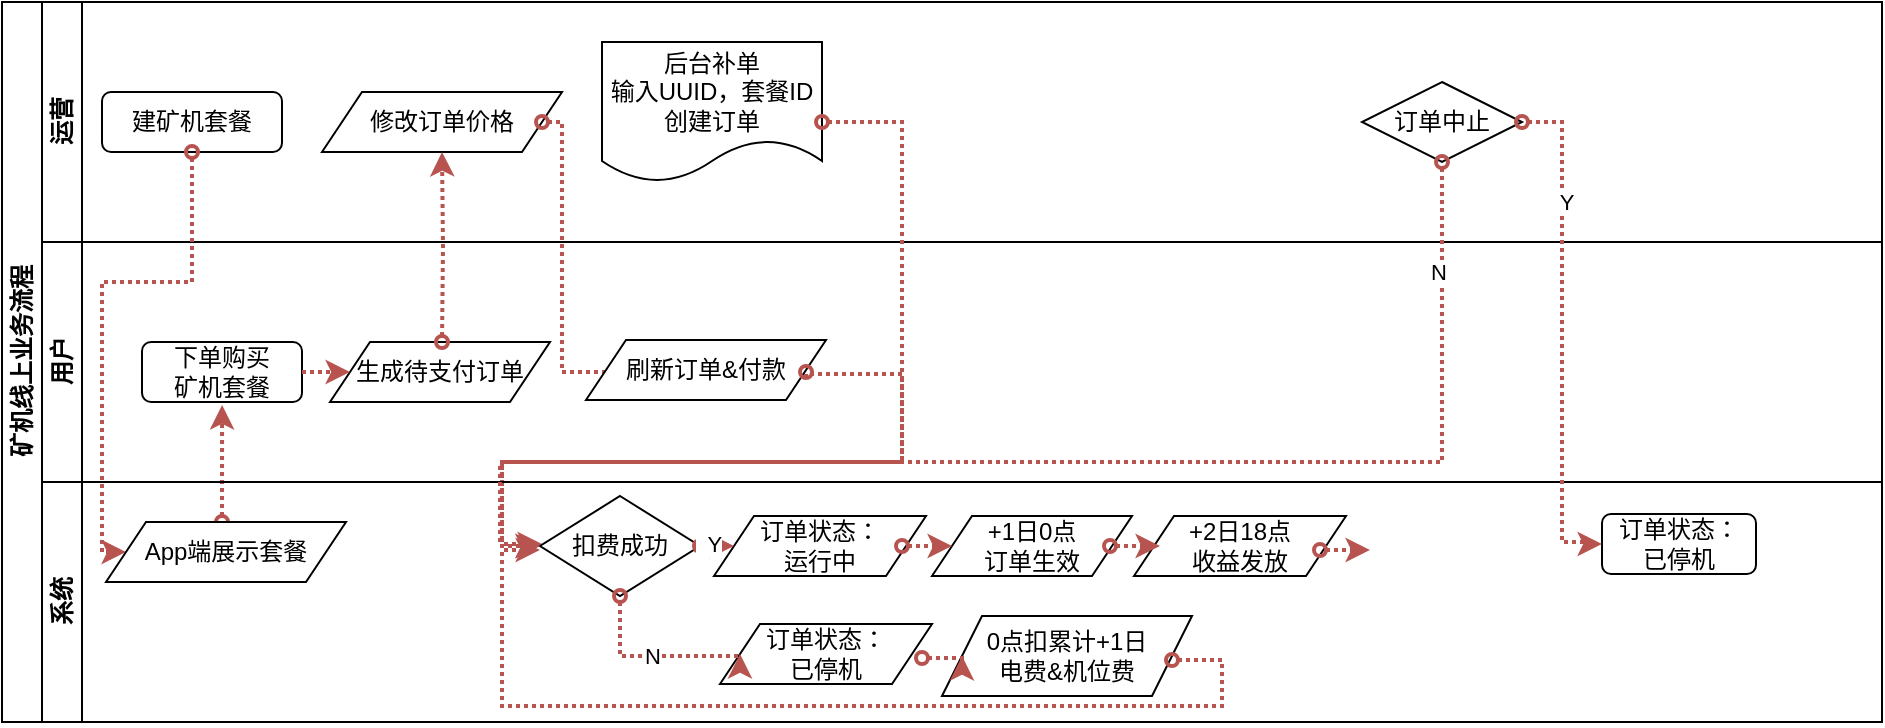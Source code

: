<mxfile version="22.0.4" type="github">
  <diagram id="prtHgNgQTEPvFCAcTncT" name="Page-1">
    <mxGraphModel dx="954" dy="537" grid="1" gridSize="10" guides="1" tooltips="1" connect="1" arrows="1" fold="1" page="1" pageScale="1" pageWidth="827" pageHeight="1169" math="0" shadow="0">
      <root>
        <mxCell id="0" />
        <mxCell id="1" parent="0" />
        <mxCell id="dNxyNK7c78bLwvsdeMH5-19" value="矿机线上业务流程" style="swimlane;html=1;childLayout=stackLayout;resizeParent=1;resizeParentMax=0;horizontal=0;startSize=20;horizontalStack=0;" parent="1" vertex="1">
          <mxGeometry x="40" y="40" width="940" height="360" as="geometry" />
        </mxCell>
        <mxCell id="dNxyNK7c78bLwvsdeMH5-20" value="运营" style="swimlane;html=1;startSize=20;horizontal=0;" parent="dNxyNK7c78bLwvsdeMH5-19" vertex="1">
          <mxGeometry x="20" width="920" height="120" as="geometry" />
        </mxCell>
        <mxCell id="eJ8lgUgesERh-Eou_Fsk-1" value="建矿机套餐" style="rounded=1;whiteSpace=wrap;html=1;" parent="dNxyNK7c78bLwvsdeMH5-20" vertex="1">
          <mxGeometry x="30" y="45" width="90" height="30" as="geometry" />
        </mxCell>
        <mxCell id="eJ8lgUgesERh-Eou_Fsk-6" value="修改订单价格" style="shape=parallelogram;perimeter=parallelogramPerimeter;whiteSpace=wrap;html=1;fixedSize=1;" parent="dNxyNK7c78bLwvsdeMH5-20" vertex="1">
          <mxGeometry x="140" y="45" width="120" height="30" as="geometry" />
        </mxCell>
        <mxCell id="eJ8lgUgesERh-Eou_Fsk-11" value="后台补单&lt;br&gt;输入UUID，套餐ID 创建订单" style="shape=document;whiteSpace=wrap;html=1;boundedLbl=1;" parent="dNxyNK7c78bLwvsdeMH5-20" vertex="1">
          <mxGeometry x="280" y="20" width="110" height="70" as="geometry" />
        </mxCell>
        <mxCell id="eJ8lgUgesERh-Eou_Fsk-24" value="" style="edgeStyle=orthogonalEdgeStyle;rounded=0;orthogonalLoop=1;jettySize=auto;html=1;strokeWidth=2;fillColor=#f8cecc;strokeColor=#b85450;dashed=1;dashPattern=1 1;entryX=0;entryY=0.5;entryDx=0;entryDy=0;startArrow=oval;startFill=0;" parent="dNxyNK7c78bLwvsdeMH5-20" target="eJ8lgUgesERh-Eou_Fsk-7" edge="1">
          <mxGeometry relative="1" as="geometry">
            <mxPoint x="250" y="60" as="sourcePoint" />
            <mxPoint x="280" y="195" as="targetPoint" />
            <Array as="points">
              <mxPoint x="260" y="60" />
              <mxPoint x="260" y="185" />
            </Array>
          </mxGeometry>
        </mxCell>
        <mxCell id="F9DmgFNN-CSLchGyO8Tj-16" value="订单中止" style="rhombus;whiteSpace=wrap;html=1;" vertex="1" parent="dNxyNK7c78bLwvsdeMH5-20">
          <mxGeometry x="660" y="40" width="80" height="40" as="geometry" />
        </mxCell>
        <mxCell id="dNxyNK7c78bLwvsdeMH5-21" value="用户" style="swimlane;html=1;startSize=20;horizontal=0;" parent="dNxyNK7c78bLwvsdeMH5-19" vertex="1">
          <mxGeometry x="20" y="120" width="920" height="120" as="geometry" />
        </mxCell>
        <mxCell id="eJ8lgUgesERh-Eou_Fsk-2" value="下单购买&lt;br&gt;矿机套餐" style="rounded=1;whiteSpace=wrap;html=1;" parent="dNxyNK7c78bLwvsdeMH5-21" vertex="1">
          <mxGeometry x="50" y="50" width="80" height="30" as="geometry" />
        </mxCell>
        <mxCell id="eJ8lgUgesERh-Eou_Fsk-5" value="生成待支付订单" style="shape=parallelogram;perimeter=parallelogramPerimeter;whiteSpace=wrap;html=1;fixedSize=1;" parent="dNxyNK7c78bLwvsdeMH5-21" vertex="1">
          <mxGeometry x="144" y="50" width="110" height="30" as="geometry" />
        </mxCell>
        <mxCell id="eJ8lgUgesERh-Eou_Fsk-7" value="刷新订单&amp;amp;付款" style="shape=parallelogram;perimeter=parallelogramPerimeter;whiteSpace=wrap;html=1;fixedSize=1;" parent="dNxyNK7c78bLwvsdeMH5-21" vertex="1">
          <mxGeometry x="272" y="49" width="120" height="30" as="geometry" />
        </mxCell>
        <mxCell id="eJ8lgUgesERh-Eou_Fsk-21" value="" style="edgeStyle=orthogonalEdgeStyle;rounded=0;orthogonalLoop=1;jettySize=auto;html=1;strokeWidth=2;fillColor=#f8cecc;strokeColor=#b85450;dashed=1;dashPattern=1 1;entryX=0;entryY=0.5;entryDx=0;entryDy=0;exitX=1;exitY=0.5;exitDx=0;exitDy=0;" parent="dNxyNK7c78bLwvsdeMH5-21" source="eJ8lgUgesERh-Eou_Fsk-2" target="eJ8lgUgesERh-Eou_Fsk-5" edge="1">
          <mxGeometry relative="1" as="geometry">
            <mxPoint x="99" y="174" as="sourcePoint" />
            <mxPoint x="99" y="84" as="targetPoint" />
            <Array as="points" />
          </mxGeometry>
        </mxCell>
        <mxCell id="F9DmgFNN-CSLchGyO8Tj-4" value="" style="edgeStyle=orthogonalEdgeStyle;rounded=0;orthogonalLoop=1;jettySize=auto;html=1;strokeWidth=2;fillColor=#f8cecc;strokeColor=#b85450;dashed=1;dashPattern=1 1;startArrow=oval;startFill=0;entryX=0;entryY=0.5;entryDx=0;entryDy=0;" edge="1" parent="dNxyNK7c78bLwvsdeMH5-19" target="F9DmgFNN-CSLchGyO8Tj-7">
          <mxGeometry relative="1" as="geometry">
            <mxPoint x="410" y="60" as="sourcePoint" />
            <mxPoint x="269" y="282" as="targetPoint" />
            <Array as="points">
              <mxPoint x="450" y="60" />
              <mxPoint x="450" y="230" />
              <mxPoint x="250" y="230" />
              <mxPoint x="250" y="272" />
            </Array>
          </mxGeometry>
        </mxCell>
        <mxCell id="eJ8lgUgesERh-Eou_Fsk-26" value="" style="edgeStyle=orthogonalEdgeStyle;rounded=0;orthogonalLoop=1;jettySize=auto;html=1;strokeWidth=2;fillColor=#f8cecc;strokeColor=#b85450;dashed=1;dashPattern=1 1;startArrow=oval;startFill=0;exitX=1;exitY=0.5;exitDx=0;exitDy=0;" parent="dNxyNK7c78bLwvsdeMH5-19" edge="1">
          <mxGeometry relative="1" as="geometry">
            <mxPoint x="402" y="185" as="sourcePoint" />
            <mxPoint x="270" y="271" as="targetPoint" />
            <Array as="points">
              <mxPoint x="402" y="186" />
              <mxPoint x="450" y="186" />
              <mxPoint x="450" y="230" />
              <mxPoint x="250" y="230" />
              <mxPoint x="250" y="271" />
            </Array>
          </mxGeometry>
        </mxCell>
        <mxCell id="eJ8lgUgesERh-Eou_Fsk-17" value="" style="edgeStyle=orthogonalEdgeStyle;rounded=0;orthogonalLoop=1;jettySize=auto;html=1;entryX=0;entryY=0.5;entryDx=0;entryDy=0;fillColor=#f8cecc;strokeColor=#b85450;strokeWidth=2;startArrow=oval;startFill=0;dashed=1;dashPattern=1 1;" parent="dNxyNK7c78bLwvsdeMH5-19" source="eJ8lgUgesERh-Eou_Fsk-1" target="eJ8lgUgesERh-Eou_Fsk-16" edge="1">
          <mxGeometry relative="1" as="geometry">
            <Array as="points">
              <mxPoint x="95" y="140" />
              <mxPoint x="50" y="140" />
              <mxPoint x="50" y="275" />
            </Array>
          </mxGeometry>
        </mxCell>
        <mxCell id="eJ8lgUgesERh-Eou_Fsk-19" value="" style="edgeStyle=orthogonalEdgeStyle;rounded=0;orthogonalLoop=1;jettySize=auto;html=1;strokeWidth=2;fillColor=#f8cecc;strokeColor=#b85450;dashed=1;dashPattern=1 1;startArrow=oval;startFill=0;entryX=0.613;entryY=1.05;entryDx=0;entryDy=0;entryPerimeter=0;" parent="dNxyNK7c78bLwvsdeMH5-19" edge="1">
          <mxGeometry relative="1" as="geometry">
            <mxPoint x="110" y="260" as="sourcePoint" />
            <mxPoint x="110.04" y="201.5" as="targetPoint" />
            <Array as="points" />
          </mxGeometry>
        </mxCell>
        <mxCell id="dNxyNK7c78bLwvsdeMH5-22" value="系统" style="swimlane;html=1;startSize=20;horizontal=0;" parent="dNxyNK7c78bLwvsdeMH5-19" vertex="1">
          <mxGeometry x="20" y="240" width="920" height="120" as="geometry" />
        </mxCell>
        <mxCell id="eJ8lgUgesERh-Eou_Fsk-16" value="App端展示套餐" style="shape=parallelogram;perimeter=parallelogramPerimeter;whiteSpace=wrap;html=1;fixedSize=1;" parent="dNxyNK7c78bLwvsdeMH5-22" vertex="1">
          <mxGeometry x="32" y="20" width="120" height="30" as="geometry" />
        </mxCell>
        <mxCell id="F9DmgFNN-CSLchGyO8Tj-7" value="扣费成功" style="rhombus;whiteSpace=wrap;html=1;" vertex="1" parent="dNxyNK7c78bLwvsdeMH5-22">
          <mxGeometry x="249" y="7" width="80" height="50" as="geometry" />
        </mxCell>
        <mxCell id="F9DmgFNN-CSLchGyO8Tj-9" value="订单状态：&lt;br&gt;运行中" style="shape=parallelogram;perimeter=parallelogramPerimeter;whiteSpace=wrap;html=1;fixedSize=1;" vertex="1" parent="dNxyNK7c78bLwvsdeMH5-22">
          <mxGeometry x="336" y="17" width="106" height="30" as="geometry" />
        </mxCell>
        <mxCell id="F9DmgFNN-CSLchGyO8Tj-10" value="订单状态：&lt;br&gt;已停机" style="shape=parallelogram;perimeter=parallelogramPerimeter;whiteSpace=wrap;html=1;fixedSize=1;" vertex="1" parent="dNxyNK7c78bLwvsdeMH5-22">
          <mxGeometry x="339" y="71" width="106" height="30" as="geometry" />
        </mxCell>
        <mxCell id="F9DmgFNN-CSLchGyO8Tj-12" value="0点扣累计+1日&lt;br style=&quot;--tw-border-spacing-x: 0; --tw-border-spacing-y: 0; --tw-translate-x: 0; --tw-translate-y: 0; --tw-rotate: 0; --tw-skew-x: 0; --tw-skew-y: 0; --tw-scale-x: 1; --tw-scale-y: 1; --tw-pan-x: ; --tw-pan-y: ; --tw-pinch-zoom: ; --tw-scroll-snap-strictness: proximity; --tw-gradient-from-position: ; --tw-gradient-via-position: ; --tw-gradient-to-position: ; --tw-ordinal: ; --tw-slashed-zero: ; --tw-numeric-figure: ; --tw-numeric-spacing: ; --tw-numeric-fraction: ; --tw-ring-inset: ; --tw-ring-offset-width: 0px; --tw-ring-offset-color: #fff; --tw-ring-color: rgb(59 130 246 / .5); --tw-ring-offset-shadow: 0 0 #0000; --tw-ring-shadow: 0 0 #0000; --tw-shadow: 0 0 #0000; --tw-shadow-colored: 0 0 #0000; --tw-blur: ; --tw-brightness: ; --tw-contrast: ; --tw-grayscale: ; --tw-hue-rotate: ; --tw-invert: ; --tw-saturate: ; --tw-sepia: ; --tw-drop-shadow: ; --tw-backdrop-blur: ; --tw-backdrop-brightness: ; --tw-backdrop-contrast: ; --tw-backdrop-grayscale: ; --tw-backdrop-hue-rotate: ; --tw-backdrop-invert: ; --tw-backdrop-opacity: ; --tw-backdrop-saturate: ; --tw-backdrop-sepia: ; border-color: var(--border-color);&quot;&gt;电费&amp;amp;机位费" style="shape=parallelogram;perimeter=parallelogramPerimeter;whiteSpace=wrap;html=1;fixedSize=1;" vertex="1" parent="dNxyNK7c78bLwvsdeMH5-22">
          <mxGeometry x="450" y="67" width="125" height="40" as="geometry" />
        </mxCell>
        <mxCell id="F9DmgFNN-CSLchGyO8Tj-14" value="+1日0点&lt;br&gt;订单生效" style="shape=parallelogram;perimeter=parallelogramPerimeter;whiteSpace=wrap;html=1;fixedSize=1;" vertex="1" parent="dNxyNK7c78bLwvsdeMH5-22">
          <mxGeometry x="445" y="17" width="100" height="30" as="geometry" />
        </mxCell>
        <mxCell id="F9DmgFNN-CSLchGyO8Tj-15" value="+2日18点&lt;br&gt;收益发放" style="shape=parallelogram;perimeter=parallelogramPerimeter;whiteSpace=wrap;html=1;fixedSize=1;" vertex="1" parent="dNxyNK7c78bLwvsdeMH5-22">
          <mxGeometry x="546" y="17" width="106" height="30" as="geometry" />
        </mxCell>
        <mxCell id="F9DmgFNN-CSLchGyO8Tj-17" value="" style="edgeStyle=orthogonalEdgeStyle;rounded=0;orthogonalLoop=1;jettySize=auto;html=1;strokeWidth=2;fillColor=#f8cecc;strokeColor=#b85450;dashed=1;dashPattern=1 1;startArrow=oval;startFill=0;exitX=1;exitY=0.5;exitDx=0;exitDy=0;entryX=0;entryY=0.5;entryDx=0;entryDy=0;" edge="1" parent="dNxyNK7c78bLwvsdeMH5-22" source="F9DmgFNN-CSLchGyO8Tj-7" target="F9DmgFNN-CSLchGyO8Tj-9">
          <mxGeometry relative="1" as="geometry">
            <mxPoint x="346" y="32" as="sourcePoint" />
            <mxPoint x="210" y="-58" as="targetPoint" />
            <Array as="points" />
          </mxGeometry>
        </mxCell>
        <mxCell id="F9DmgFNN-CSLchGyO8Tj-32" value="&amp;nbsp; Y" style="edgeLabel;html=1;align=center;verticalAlign=middle;resizable=0;points=[];" vertex="1" connectable="0" parent="F9DmgFNN-CSLchGyO8Tj-17">
          <mxGeometry x="-0.529" y="1" relative="1" as="geometry">
            <mxPoint as="offset" />
          </mxGeometry>
        </mxCell>
        <mxCell id="F9DmgFNN-CSLchGyO8Tj-21" value="订单状态：&lt;br style=&quot;--tw-border-spacing-x: 0; --tw-border-spacing-y: 0; --tw-translate-x: 0; --tw-translate-y: 0; --tw-rotate: 0; --tw-skew-x: 0; --tw-skew-y: 0; --tw-scale-x: 1; --tw-scale-y: 1; --tw-pan-x: ; --tw-pan-y: ; --tw-pinch-zoom: ; --tw-scroll-snap-strictness: proximity; --tw-gradient-from-position: ; --tw-gradient-via-position: ; --tw-gradient-to-position: ; --tw-ordinal: ; --tw-slashed-zero: ; --tw-numeric-figure: ; --tw-numeric-spacing: ; --tw-numeric-fraction: ; --tw-ring-inset: ; --tw-ring-offset-width: 0px; --tw-ring-offset-color: #fff; --tw-ring-color: rgb(59 130 246 / .5); --tw-ring-offset-shadow: 0 0 #0000; --tw-ring-shadow: 0 0 #0000; --tw-shadow: 0 0 #0000; --tw-shadow-colored: 0 0 #0000; --tw-blur: ; --tw-brightness: ; --tw-contrast: ; --tw-grayscale: ; --tw-hue-rotate: ; --tw-invert: ; --tw-saturate: ; --tw-sepia: ; --tw-drop-shadow: ; --tw-backdrop-blur: ; --tw-backdrop-brightness: ; --tw-backdrop-contrast: ; --tw-backdrop-grayscale: ; --tw-backdrop-hue-rotate: ; --tw-backdrop-invert: ; --tw-backdrop-opacity: ; --tw-backdrop-saturate: ; --tw-backdrop-sepia: ; border-color: var(--border-color);&quot;&gt;已停机" style="rounded=1;whiteSpace=wrap;html=1;" vertex="1" parent="dNxyNK7c78bLwvsdeMH5-22">
          <mxGeometry x="780" y="16" width="77" height="30" as="geometry" />
        </mxCell>
        <mxCell id="F9DmgFNN-CSLchGyO8Tj-23" value="N" style="edgeStyle=orthogonalEdgeStyle;rounded=0;orthogonalLoop=1;jettySize=auto;html=1;strokeWidth=2;fillColor=#f8cecc;strokeColor=#b85450;dashed=1;dashPattern=1 1;startArrow=oval;startFill=0;exitX=0.5;exitY=1;exitDx=0;exitDy=0;entryX=0;entryY=0.5;entryDx=0;entryDy=0;" edge="1" parent="dNxyNK7c78bLwvsdeMH5-22" source="F9DmgFNN-CSLchGyO8Tj-7" target="F9DmgFNN-CSLchGyO8Tj-10">
          <mxGeometry relative="1" as="geometry">
            <mxPoint x="339" y="42" as="sourcePoint" />
            <mxPoint x="356" y="42" as="targetPoint" />
            <Array as="points">
              <mxPoint x="289" y="87" />
            </Array>
          </mxGeometry>
        </mxCell>
        <mxCell id="F9DmgFNN-CSLchGyO8Tj-27" value="" style="edgeStyle=orthogonalEdgeStyle;rounded=0;orthogonalLoop=1;jettySize=auto;html=1;strokeWidth=2;fillColor=#f8cecc;strokeColor=#b85450;dashed=1;dashPattern=1 1;startArrow=oval;startFill=0;exitX=1;exitY=0.5;exitDx=0;exitDy=0;entryX=0;entryY=0.5;entryDx=0;entryDy=0;" edge="1" parent="dNxyNK7c78bLwvsdeMH5-22">
          <mxGeometry relative="1" as="geometry">
            <mxPoint x="565" y="89" as="sourcePoint" />
            <mxPoint x="249" y="34" as="targetPoint" />
            <Array as="points">
              <mxPoint x="590" y="89" />
              <mxPoint x="590" y="112" />
              <mxPoint x="230" y="112" />
              <mxPoint x="230" y="34" />
            </Array>
          </mxGeometry>
        </mxCell>
        <mxCell id="F9DmgFNN-CSLchGyO8Tj-31" value="" style="edgeStyle=orthogonalEdgeStyle;rounded=0;orthogonalLoop=1;jettySize=auto;html=1;strokeWidth=2;fillColor=#f8cecc;strokeColor=#b85450;dashed=1;dashPattern=1 1;startArrow=oval;startFill=0;entryX=0;entryY=0.5;entryDx=0;entryDy=0;exitX=0.5;exitY=1;exitDx=0;exitDy=0;" edge="1" parent="dNxyNK7c78bLwvsdeMH5-19" source="F9DmgFNN-CSLchGyO8Tj-16" target="F9DmgFNN-CSLchGyO8Tj-7">
          <mxGeometry relative="1" as="geometry">
            <mxPoint x="720" y="100" as="sourcePoint" />
            <mxPoint x="270" y="270" as="targetPoint" />
            <Array as="points">
              <mxPoint x="720" y="230" />
              <mxPoint x="249" y="230" />
              <mxPoint x="249" y="272" />
            </Array>
          </mxGeometry>
        </mxCell>
        <mxCell id="F9DmgFNN-CSLchGyO8Tj-33" value="N" style="edgeLabel;html=1;align=center;verticalAlign=middle;resizable=0;points=[];" vertex="1" connectable="0" parent="F9DmgFNN-CSLchGyO8Tj-31">
          <mxGeometry x="-0.84" y="-2" relative="1" as="geometry">
            <mxPoint as="offset" />
          </mxGeometry>
        </mxCell>
        <mxCell id="F9DmgFNN-CSLchGyO8Tj-22" value="" style="edgeStyle=orthogonalEdgeStyle;rounded=0;orthogonalLoop=1;jettySize=auto;html=1;strokeWidth=2;fillColor=#f8cecc;strokeColor=#b85450;dashed=1;dashPattern=1 1;startArrow=oval;startFill=0;exitX=1;exitY=0.5;exitDx=0;exitDy=0;entryX=0;entryY=0.5;entryDx=0;entryDy=0;" edge="1" parent="dNxyNK7c78bLwvsdeMH5-19" source="F9DmgFNN-CSLchGyO8Tj-16" target="F9DmgFNN-CSLchGyO8Tj-21">
          <mxGeometry relative="1" as="geometry">
            <mxPoint x="767" y="70" as="sourcePoint" />
            <mxPoint x="787" y="270" as="targetPoint" />
            <Array as="points">
              <mxPoint x="780" y="60" />
              <mxPoint x="780" y="270" />
              <mxPoint x="790" y="270" />
              <mxPoint x="790" y="271" />
            </Array>
          </mxGeometry>
        </mxCell>
        <mxCell id="F9DmgFNN-CSLchGyO8Tj-34" value="Y" style="edgeLabel;html=1;align=center;verticalAlign=middle;resizable=0;points=[];" vertex="1" connectable="0" parent="F9DmgFNN-CSLchGyO8Tj-22">
          <mxGeometry x="-0.52" y="2" relative="1" as="geometry">
            <mxPoint as="offset" />
          </mxGeometry>
        </mxCell>
        <mxCell id="eJ8lgUgesERh-Eou_Fsk-22" value="" style="edgeStyle=orthogonalEdgeStyle;rounded=0;orthogonalLoop=1;jettySize=auto;html=1;strokeWidth=2;fillColor=#f8cecc;strokeColor=#b85450;dashed=1;dashPattern=1 1;entryX=0.5;entryY=1;entryDx=0;entryDy=0;startArrow=oval;startFill=0;" parent="1" target="eJ8lgUgesERh-Eou_Fsk-6" edge="1">
          <mxGeometry relative="1" as="geometry">
            <mxPoint x="260" y="210" as="sourcePoint" />
            <mxPoint x="220" y="235" as="targetPoint" />
            <Array as="points" />
          </mxGeometry>
        </mxCell>
        <mxCell id="F9DmgFNN-CSLchGyO8Tj-18" value="" style="edgeStyle=orthogonalEdgeStyle;rounded=0;orthogonalLoop=1;jettySize=auto;html=1;strokeWidth=2;fillColor=#f8cecc;strokeColor=#b85450;dashed=1;dashPattern=1 1;startArrow=oval;startFill=0;entryX=0;entryY=0.5;entryDx=0;entryDy=0;" edge="1" parent="1" target="F9DmgFNN-CSLchGyO8Tj-14">
          <mxGeometry relative="1" as="geometry">
            <mxPoint x="490" y="312" as="sourcePoint" />
            <mxPoint x="416" y="322" as="targetPoint" />
            <Array as="points" />
          </mxGeometry>
        </mxCell>
        <mxCell id="F9DmgFNN-CSLchGyO8Tj-19" value="" style="edgeStyle=orthogonalEdgeStyle;rounded=0;orthogonalLoop=1;jettySize=auto;html=1;strokeWidth=2;fillColor=#f8cecc;strokeColor=#b85450;dashed=1;dashPattern=1 1;startArrow=oval;startFill=0;entryX=0;entryY=0.5;entryDx=0;entryDy=0;" edge="1" parent="1">
          <mxGeometry relative="1" as="geometry">
            <mxPoint x="594" y="312" as="sourcePoint" />
            <mxPoint x="619" y="312" as="targetPoint" />
            <Array as="points" />
          </mxGeometry>
        </mxCell>
        <mxCell id="F9DmgFNN-CSLchGyO8Tj-20" value="" style="edgeStyle=orthogonalEdgeStyle;rounded=0;orthogonalLoop=1;jettySize=auto;html=1;strokeWidth=2;fillColor=#f8cecc;strokeColor=#b85450;dashed=1;dashPattern=1 1;startArrow=oval;startFill=0;entryX=0;entryY=0.5;entryDx=0;entryDy=0;" edge="1" parent="1">
          <mxGeometry relative="1" as="geometry">
            <mxPoint x="699" y="314" as="sourcePoint" />
            <mxPoint x="724" y="314" as="targetPoint" />
            <Array as="points" />
          </mxGeometry>
        </mxCell>
        <mxCell id="F9DmgFNN-CSLchGyO8Tj-25" value="" style="edgeStyle=orthogonalEdgeStyle;rounded=0;orthogonalLoop=1;jettySize=auto;html=1;strokeWidth=2;fillColor=#f8cecc;strokeColor=#b85450;dashed=1;dashPattern=1 1;startArrow=oval;startFill=0;entryX=0;entryY=0.5;entryDx=0;entryDy=0;" edge="1" parent="1" target="F9DmgFNN-CSLchGyO8Tj-12">
          <mxGeometry relative="1" as="geometry">
            <mxPoint x="500" y="368" as="sourcePoint" />
            <mxPoint x="510" y="370" as="targetPoint" />
            <Array as="points">
              <mxPoint x="520" y="368" />
            </Array>
          </mxGeometry>
        </mxCell>
      </root>
    </mxGraphModel>
  </diagram>
</mxfile>
